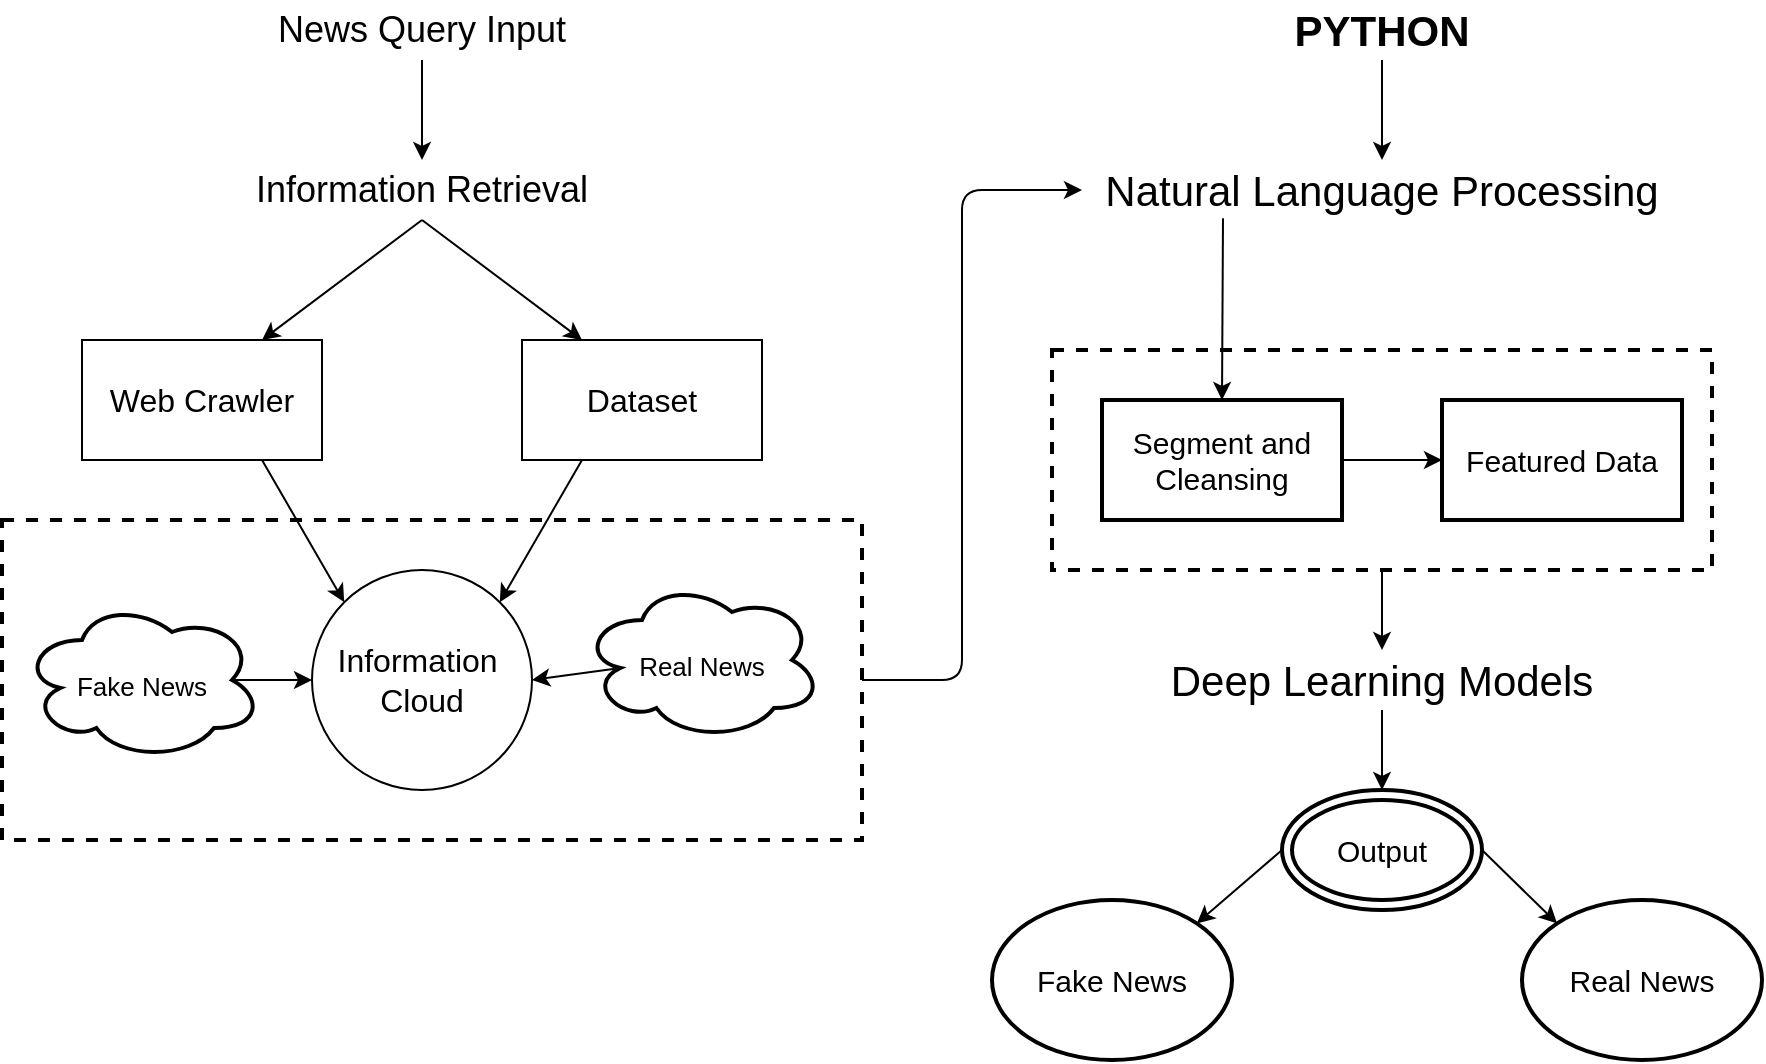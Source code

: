 <mxfile>
    <diagram id="8FKWldFotQfDl8P_IQve" name="Page-1">
        <mxGraphModel dx="1414" dy="836" grid="1" gridSize="10" guides="1" tooltips="1" connect="1" arrows="1" fold="1" page="1" pageScale="1" pageWidth="1100" pageHeight="850" math="0" shadow="0">
            <root>
                <mxCell id="0"/>
                <mxCell id="1" parent="0"/>
                <mxCell id="12" value="" style="rounded=0;whiteSpace=wrap;html=1;fontSize=16;strokeWidth=2;fillColor=none;dashed=1;" vertex="1" parent="1">
                    <mxGeometry x="80" y="290" width="430" height="160" as="geometry"/>
                </mxCell>
                <mxCell id="2" value="News Query Input" style="text;html=1;strokeColor=none;fillColor=none;align=center;verticalAlign=middle;whiteSpace=wrap;rounded=0;strokeWidth=1;fontSize=18;" vertex="1" parent="1">
                    <mxGeometry x="210" y="30" width="160" height="30" as="geometry"/>
                </mxCell>
                <mxCell id="3" value="&lt;font style=&quot;font-size: 16px&quot;&gt;Web Crawler&lt;/font&gt;" style="rounded=0;whiteSpace=wrap;html=1;" vertex="1" parent="1">
                    <mxGeometry x="120" y="200" width="120" height="60" as="geometry"/>
                </mxCell>
                <mxCell id="4" value="Information Retrieval" style="text;html=1;strokeColor=none;fillColor=none;align=center;verticalAlign=middle;whiteSpace=wrap;rounded=0;strokeWidth=1;fontSize=18;" vertex="1" parent="1">
                    <mxGeometry x="195" y="110" width="190" height="30" as="geometry"/>
                </mxCell>
                <mxCell id="5" value="&lt;font style=&quot;font-size: 16px&quot;&gt;Dataset&lt;/font&gt;" style="rounded=0;whiteSpace=wrap;html=1;" vertex="1" parent="1">
                    <mxGeometry x="340" y="200" width="120" height="60" as="geometry"/>
                </mxCell>
                <mxCell id="6" value="" style="endArrow=classic;html=1;fontSize=16;exitX=0.5;exitY=1;exitDx=0;exitDy=0;entryX=0.5;entryY=0;entryDx=0;entryDy=0;" edge="1" parent="1" source="2" target="4">
                    <mxGeometry width="50" height="50" relative="1" as="geometry">
                        <mxPoint x="310" y="300" as="sourcePoint"/>
                        <mxPoint x="360" y="250" as="targetPoint"/>
                    </mxGeometry>
                </mxCell>
                <mxCell id="7" value="" style="endArrow=classic;html=1;fontSize=16;exitX=0.5;exitY=1;exitDx=0;exitDy=0;entryX=0.75;entryY=0;entryDx=0;entryDy=0;" edge="1" parent="1" source="4" target="3">
                    <mxGeometry width="50" height="50" relative="1" as="geometry">
                        <mxPoint x="310" y="300" as="sourcePoint"/>
                        <mxPoint x="360" y="250" as="targetPoint"/>
                    </mxGeometry>
                </mxCell>
                <mxCell id="8" value="" style="endArrow=classic;html=1;fontSize=16;exitX=0.5;exitY=1;exitDx=0;exitDy=0;entryX=0.25;entryY=0;entryDx=0;entryDy=0;" edge="1" parent="1" source="4" target="5">
                    <mxGeometry width="50" height="50" relative="1" as="geometry">
                        <mxPoint x="240" y="240" as="sourcePoint"/>
                        <mxPoint x="290" y="190" as="targetPoint"/>
                    </mxGeometry>
                </mxCell>
                <mxCell id="9" value="Information&amp;nbsp;&lt;br&gt;Cloud" style="ellipse;whiteSpace=wrap;html=1;aspect=fixed;fontSize=16;strokeWidth=1;" vertex="1" parent="1">
                    <mxGeometry x="235" y="315" width="110" height="110" as="geometry"/>
                </mxCell>
                <mxCell id="10" value="" style="endArrow=classic;html=1;fontSize=16;exitX=0.75;exitY=1;exitDx=0;exitDy=0;entryX=0;entryY=0;entryDx=0;entryDy=0;" edge="1" parent="1" source="3" target="9">
                    <mxGeometry width="50" height="50" relative="1" as="geometry">
                        <mxPoint x="240" y="240" as="sourcePoint"/>
                        <mxPoint x="290" y="190" as="targetPoint"/>
                    </mxGeometry>
                </mxCell>
                <mxCell id="11" value="" style="endArrow=classic;html=1;fontSize=16;exitX=0.25;exitY=1;exitDx=0;exitDy=0;entryX=1;entryY=0;entryDx=0;entryDy=0;" edge="1" parent="1" source="5" target="9">
                    <mxGeometry width="50" height="50" relative="1" as="geometry">
                        <mxPoint x="240" y="240" as="sourcePoint"/>
                        <mxPoint x="290" y="190" as="targetPoint"/>
                    </mxGeometry>
                </mxCell>
                <mxCell id="13" value="Natural Language Processing" style="text;html=1;strokeColor=none;fillColor=none;align=center;verticalAlign=middle;whiteSpace=wrap;rounded=0;dashed=1;fontSize=21;" vertex="1" parent="1">
                    <mxGeometry x="620" y="110" width="300" height="30" as="geometry"/>
                </mxCell>
                <mxCell id="14" value="&lt;font style=&quot;font-size: 13px&quot;&gt;Fake News&lt;/font&gt;" style="ellipse;shape=cloud;whiteSpace=wrap;html=1;fontSize=21;strokeWidth=2;fillColor=default;" vertex="1" parent="1">
                    <mxGeometry x="90" y="330" width="120" height="80" as="geometry"/>
                </mxCell>
                <mxCell id="15" value="&lt;font style=&quot;font-size: 13px&quot;&gt;Real News&lt;/font&gt;" style="ellipse;shape=cloud;whiteSpace=wrap;html=1;fontSize=21;strokeWidth=2;fillColor=default;" vertex="1" parent="1">
                    <mxGeometry x="370" y="320" width="120" height="80" as="geometry"/>
                </mxCell>
                <mxCell id="16" value="" style="endArrow=classic;html=1;fontSize=13;exitX=0.875;exitY=0.5;exitDx=0;exitDy=0;exitPerimeter=0;entryX=0;entryY=0.5;entryDx=0;entryDy=0;" edge="1" parent="1" source="14" target="9">
                    <mxGeometry width="50" height="50" relative="1" as="geometry">
                        <mxPoint x="240" y="470" as="sourcePoint"/>
                        <mxPoint x="290" y="420" as="targetPoint"/>
                    </mxGeometry>
                </mxCell>
                <mxCell id="17" value="" style="endArrow=classic;html=1;fontSize=13;entryX=1;entryY=0.5;entryDx=0;entryDy=0;exitX=0.16;exitY=0.55;exitDx=0;exitDy=0;exitPerimeter=0;" edge="1" parent="1" source="15" target="9">
                    <mxGeometry width="50" height="50" relative="1" as="geometry">
                        <mxPoint x="240" y="470" as="sourcePoint"/>
                        <mxPoint x="290" y="420" as="targetPoint"/>
                    </mxGeometry>
                </mxCell>
                <mxCell id="19" value="" style="endArrow=classic;html=1;fontSize=13;entryX=0;entryY=0.5;entryDx=0;entryDy=0;exitX=1;exitY=0.5;exitDx=0;exitDy=0;" edge="1" parent="1" source="12" target="13">
                    <mxGeometry width="50" height="50" relative="1" as="geometry">
                        <mxPoint x="580" y="380" as="sourcePoint"/>
                        <mxPoint x="630" y="330" as="targetPoint"/>
                        <Array as="points">
                            <mxPoint x="560" y="370"/>
                            <mxPoint x="560" y="125"/>
                        </Array>
                    </mxGeometry>
                </mxCell>
                <mxCell id="21" value="Segment and Cleansing" style="rounded=0;whiteSpace=wrap;html=1;fontSize=15;strokeWidth=2;fillColor=default;" vertex="1" parent="1">
                    <mxGeometry x="630" y="230" width="120" height="60" as="geometry"/>
                </mxCell>
                <mxCell id="22" value="Featured Data" style="rounded=0;whiteSpace=wrap;html=1;fontSize=15;strokeWidth=2;fillColor=default;" vertex="1" parent="1">
                    <mxGeometry x="800" y="230" width="120" height="60" as="geometry"/>
                </mxCell>
                <mxCell id="23" value="" style="endArrow=classic;html=1;fontSize=15;exitX=0.235;exitY=0.971;exitDx=0;exitDy=0;entryX=0.5;entryY=0;entryDx=0;entryDy=0;exitPerimeter=0;" edge="1" parent="1" source="13" target="21">
                    <mxGeometry width="50" height="50" relative="1" as="geometry">
                        <mxPoint x="710" y="280" as="sourcePoint"/>
                        <mxPoint x="760" y="230" as="targetPoint"/>
                    </mxGeometry>
                </mxCell>
                <mxCell id="30" value="" style="edgeStyle=none;html=1;fontSize=15;" edge="1" parent="1" source="25" target="27">
                    <mxGeometry relative="1" as="geometry"/>
                </mxCell>
                <mxCell id="25" value="" style="rounded=0;whiteSpace=wrap;html=1;fontSize=15;strokeWidth=2;fillColor=none;dashed=1;" vertex="1" parent="1">
                    <mxGeometry x="605" y="205" width="330" height="110" as="geometry"/>
                </mxCell>
                <mxCell id="26" value="" style="endArrow=classic;html=1;fontSize=15;exitX=1;exitY=0.5;exitDx=0;exitDy=0;entryX=0;entryY=0.5;entryDx=0;entryDy=0;" edge="1" parent="1" source="21" target="22">
                    <mxGeometry width="50" height="50" relative="1" as="geometry">
                        <mxPoint x="670" y="320" as="sourcePoint"/>
                        <mxPoint x="720" y="270" as="targetPoint"/>
                    </mxGeometry>
                </mxCell>
                <mxCell id="34" value="" style="edgeStyle=none;html=1;fontSize=15;" edge="1" parent="1" source="27" target="33">
                    <mxGeometry relative="1" as="geometry"/>
                </mxCell>
                <mxCell id="27" value="Deep Learning Models" style="text;html=1;strokeColor=none;fillColor=none;align=center;verticalAlign=middle;whiteSpace=wrap;rounded=0;dashed=1;fontSize=21;" vertex="1" parent="1">
                    <mxGeometry x="620" y="355" width="300" height="30" as="geometry"/>
                </mxCell>
                <mxCell id="32" value="" style="edgeStyle=none;html=1;fontSize=15;" edge="1" parent="1" source="31" target="13">
                    <mxGeometry relative="1" as="geometry"/>
                </mxCell>
                <mxCell id="31" value="&lt;b&gt;PYTHON&lt;/b&gt;" style="text;html=1;strokeColor=none;fillColor=none;align=center;verticalAlign=middle;whiteSpace=wrap;rounded=0;dashed=1;fontSize=21;" vertex="1" parent="1">
                    <mxGeometry x="695" y="30" width="150" height="30" as="geometry"/>
                </mxCell>
                <mxCell id="33" value="Output" style="ellipse;shape=doubleEllipse;whiteSpace=wrap;html=1;fontSize=15;strokeWidth=2;fillColor=default;" vertex="1" parent="1">
                    <mxGeometry x="720" y="425" width="100" height="60" as="geometry"/>
                </mxCell>
                <mxCell id="35" value="Fake News" style="ellipse;whiteSpace=wrap;html=1;fontSize=15;strokeWidth=2;fillColor=default;" vertex="1" parent="1">
                    <mxGeometry x="575" y="480" width="120" height="80" as="geometry"/>
                </mxCell>
                <mxCell id="36" value="Real News" style="ellipse;whiteSpace=wrap;html=1;fontSize=15;strokeWidth=2;fillColor=default;" vertex="1" parent="1">
                    <mxGeometry x="840" y="480" width="120" height="80" as="geometry"/>
                </mxCell>
                <mxCell id="38" value="" style="endArrow=classic;html=1;fontSize=15;exitX=0;exitY=0.5;exitDx=0;exitDy=0;entryX=1;entryY=0;entryDx=0;entryDy=0;" edge="1" parent="1" source="33" target="35">
                    <mxGeometry width="50" height="50" relative="1" as="geometry">
                        <mxPoint x="530" y="440" as="sourcePoint"/>
                        <mxPoint x="580" y="390" as="targetPoint"/>
                    </mxGeometry>
                </mxCell>
                <mxCell id="39" value="" style="endArrow=classic;html=1;fontSize=15;exitX=1;exitY=0.5;exitDx=0;exitDy=0;entryX=0;entryY=0;entryDx=0;entryDy=0;" edge="1" parent="1" source="33" target="36">
                    <mxGeometry width="50" height="50" relative="1" as="geometry">
                        <mxPoint x="530" y="440" as="sourcePoint"/>
                        <mxPoint x="580" y="390" as="targetPoint"/>
                    </mxGeometry>
                </mxCell>
            </root>
        </mxGraphModel>
    </diagram>
</mxfile>
